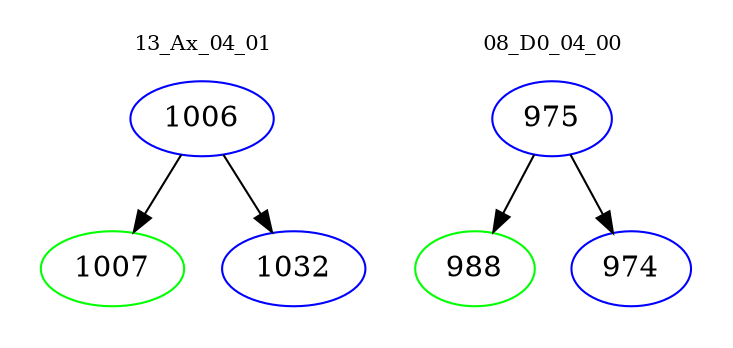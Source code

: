 digraph{
subgraph cluster_0 {
color = white
label = "13_Ax_04_01";
fontsize=10;
T0_1006 [label="1006", color="blue"]
T0_1006 -> T0_1007 [color="black"]
T0_1007 [label="1007", color="green"]
T0_1006 -> T0_1032 [color="black"]
T0_1032 [label="1032", color="blue"]
}
subgraph cluster_1 {
color = white
label = "08_D0_04_00";
fontsize=10;
T1_975 [label="975", color="blue"]
T1_975 -> T1_988 [color="black"]
T1_988 [label="988", color="green"]
T1_975 -> T1_974 [color="black"]
T1_974 [label="974", color="blue"]
}
}
